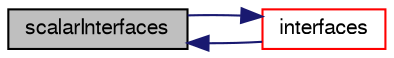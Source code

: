 digraph "scalarInterfaces"
{
  bgcolor="transparent";
  edge [fontname="FreeSans",fontsize="10",labelfontname="FreeSans",labelfontsize="10"];
  node [fontname="FreeSans",fontsize="10",shape=record];
  rankdir="LR";
  Node891 [label="scalarInterfaces",height=0.2,width=0.4,color="black", fillcolor="grey75", style="filled", fontcolor="black"];
  Node891 -> Node892 [dir="back",color="midnightblue",fontsize="10",style="solid",fontname="FreeSans"];
  Node892 [label="interfaces",height=0.2,width=0.4,color="red",URL="$a26514.html#a6c015f4f39c9d97026d8e07936069bab",tooltip="Return a list of pointers for each patch field with only those. "];
  Node892 -> Node891 [dir="back",color="midnightblue",fontsize="10",style="solid",fontname="FreeSans"];
}
